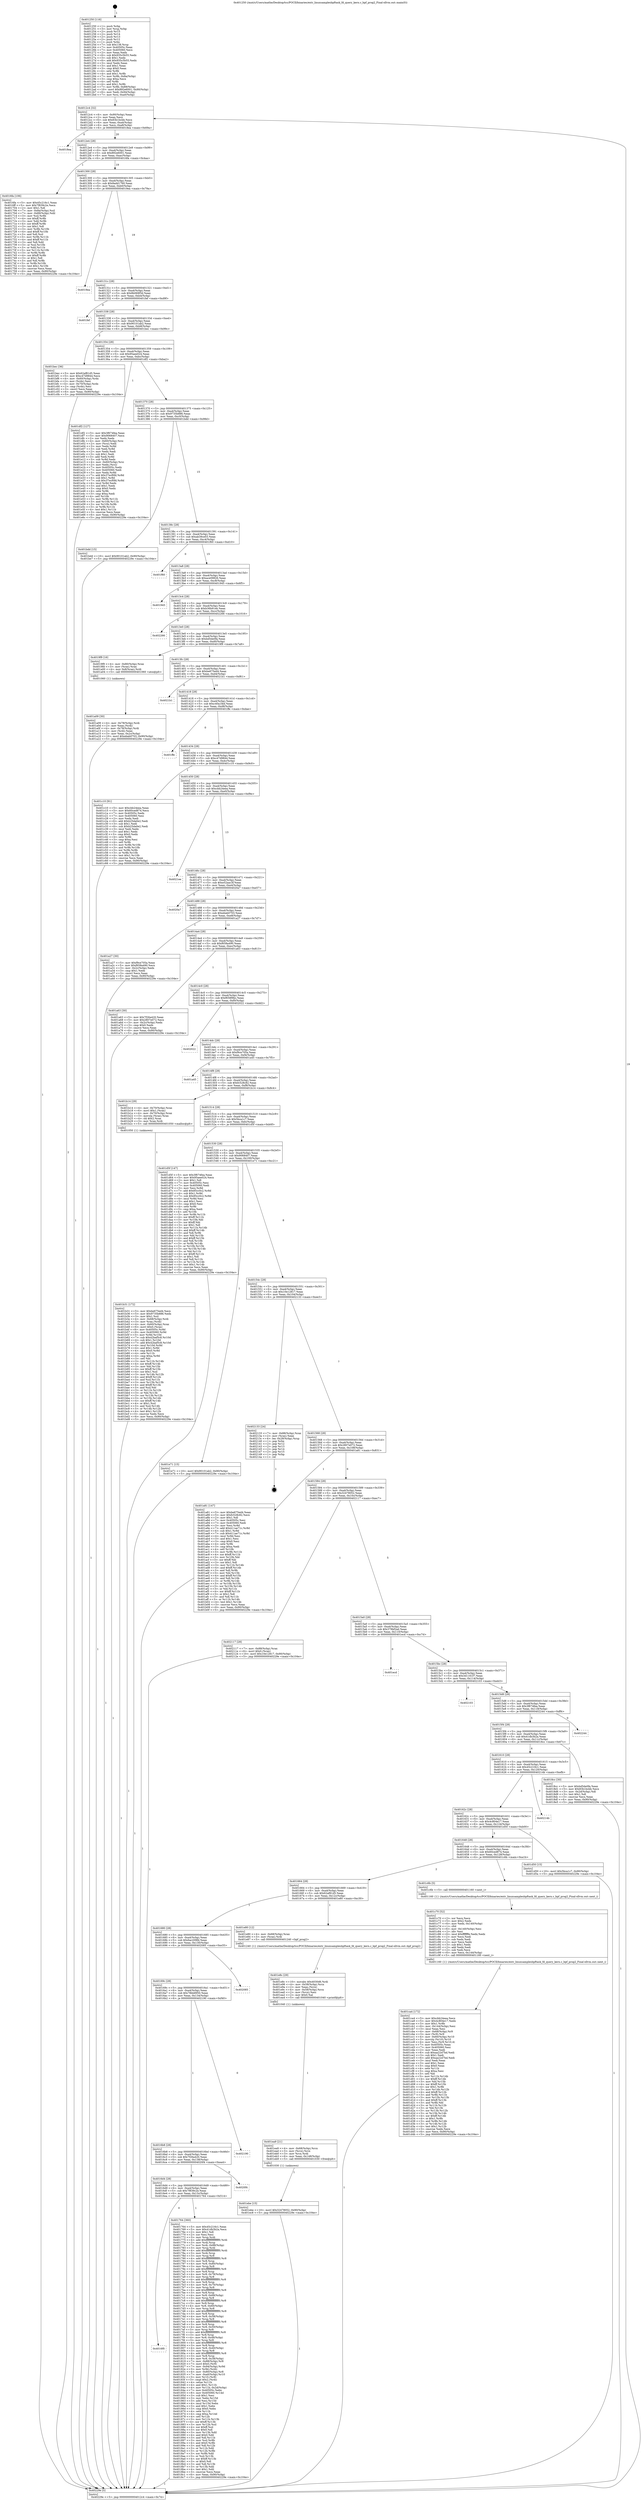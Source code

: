 digraph "0x401250" {
  label = "0x401250 (/mnt/c/Users/mathe/Desktop/tcc/POCII/binaries/extr_linuxsamplesbpftask_fd_query_kern.c_bpf_prog2_Final-ollvm.out::main(0))"
  labelloc = "t"
  node[shape=record]

  Entry [label="",width=0.3,height=0.3,shape=circle,fillcolor=black,style=filled]
  "0x4012c4" [label="{
     0x4012c4 [32]\l
     | [instrs]\l
     &nbsp;&nbsp;0x4012c4 \<+6\>: mov -0x90(%rbp),%eax\l
     &nbsp;&nbsp;0x4012ca \<+2\>: mov %eax,%ecx\l
     &nbsp;&nbsp;0x4012cc \<+6\>: sub $0x83b1bcbb,%ecx\l
     &nbsp;&nbsp;0x4012d2 \<+6\>: mov %eax,-0xa4(%rbp)\l
     &nbsp;&nbsp;0x4012d8 \<+6\>: mov %ecx,-0xa8(%rbp)\l
     &nbsp;&nbsp;0x4012de \<+6\>: je 00000000004018ea \<main+0x69a\>\l
  }"]
  "0x4018ea" [label="{
     0x4018ea\l
  }", style=dashed]
  "0x4012e4" [label="{
     0x4012e4 [28]\l
     | [instrs]\l
     &nbsp;&nbsp;0x4012e4 \<+5\>: jmp 00000000004012e9 \<main+0x99\>\l
     &nbsp;&nbsp;0x4012e9 \<+6\>: mov -0xa4(%rbp),%eax\l
     &nbsp;&nbsp;0x4012ef \<+5\>: sub $0x892e6001,%eax\l
     &nbsp;&nbsp;0x4012f4 \<+6\>: mov %eax,-0xac(%rbp)\l
     &nbsp;&nbsp;0x4012fa \<+6\>: je 00000000004016fa \<main+0x4aa\>\l
  }"]
  Exit [label="",width=0.3,height=0.3,shape=circle,fillcolor=black,style=filled,peripheries=2]
  "0x4016fa" [label="{
     0x4016fa [106]\l
     | [instrs]\l
     &nbsp;&nbsp;0x4016fa \<+5\>: mov $0x45c216c1,%eax\l
     &nbsp;&nbsp;0x4016ff \<+5\>: mov $0x7f839c2e,%ecx\l
     &nbsp;&nbsp;0x401704 \<+2\>: mov $0x1,%dl\l
     &nbsp;&nbsp;0x401706 \<+7\>: mov -0x8a(%rbp),%sil\l
     &nbsp;&nbsp;0x40170d \<+7\>: mov -0x89(%rbp),%dil\l
     &nbsp;&nbsp;0x401714 \<+3\>: mov %sil,%r8b\l
     &nbsp;&nbsp;0x401717 \<+4\>: xor $0xff,%r8b\l
     &nbsp;&nbsp;0x40171b \<+3\>: mov %dil,%r9b\l
     &nbsp;&nbsp;0x40171e \<+4\>: xor $0xff,%r9b\l
     &nbsp;&nbsp;0x401722 \<+3\>: xor $0x1,%dl\l
     &nbsp;&nbsp;0x401725 \<+3\>: mov %r8b,%r10b\l
     &nbsp;&nbsp;0x401728 \<+4\>: and $0xff,%r10b\l
     &nbsp;&nbsp;0x40172c \<+3\>: and %dl,%sil\l
     &nbsp;&nbsp;0x40172f \<+3\>: mov %r9b,%r11b\l
     &nbsp;&nbsp;0x401732 \<+4\>: and $0xff,%r11b\l
     &nbsp;&nbsp;0x401736 \<+3\>: and %dl,%dil\l
     &nbsp;&nbsp;0x401739 \<+3\>: or %sil,%r10b\l
     &nbsp;&nbsp;0x40173c \<+3\>: or %dil,%r11b\l
     &nbsp;&nbsp;0x40173f \<+3\>: xor %r11b,%r10b\l
     &nbsp;&nbsp;0x401742 \<+3\>: or %r9b,%r8b\l
     &nbsp;&nbsp;0x401745 \<+4\>: xor $0xff,%r8b\l
     &nbsp;&nbsp;0x401749 \<+3\>: or $0x1,%dl\l
     &nbsp;&nbsp;0x40174c \<+3\>: and %dl,%r8b\l
     &nbsp;&nbsp;0x40174f \<+3\>: or %r8b,%r10b\l
     &nbsp;&nbsp;0x401752 \<+4\>: test $0x1,%r10b\l
     &nbsp;&nbsp;0x401756 \<+3\>: cmovne %ecx,%eax\l
     &nbsp;&nbsp;0x401759 \<+6\>: mov %eax,-0x90(%rbp)\l
     &nbsp;&nbsp;0x40175f \<+5\>: jmp 000000000040229e \<main+0x104e\>\l
  }"]
  "0x401300" [label="{
     0x401300 [28]\l
     | [instrs]\l
     &nbsp;&nbsp;0x401300 \<+5\>: jmp 0000000000401305 \<main+0xb5\>\l
     &nbsp;&nbsp;0x401305 \<+6\>: mov -0xa4(%rbp),%eax\l
     &nbsp;&nbsp;0x40130b \<+5\>: sub $0x8add1760,%eax\l
     &nbsp;&nbsp;0x401310 \<+6\>: mov %eax,-0xb0(%rbp)\l
     &nbsp;&nbsp;0x401316 \<+6\>: je 00000000004019ea \<main+0x79a\>\l
  }"]
  "0x40229e" [label="{
     0x40229e [5]\l
     | [instrs]\l
     &nbsp;&nbsp;0x40229e \<+5\>: jmp 00000000004012c4 \<main+0x74\>\l
  }"]
  "0x401250" [label="{
     0x401250 [116]\l
     | [instrs]\l
     &nbsp;&nbsp;0x401250 \<+1\>: push %rbp\l
     &nbsp;&nbsp;0x401251 \<+3\>: mov %rsp,%rbp\l
     &nbsp;&nbsp;0x401254 \<+2\>: push %r15\l
     &nbsp;&nbsp;0x401256 \<+2\>: push %r14\l
     &nbsp;&nbsp;0x401258 \<+2\>: push %r13\l
     &nbsp;&nbsp;0x40125a \<+2\>: push %r12\l
     &nbsp;&nbsp;0x40125c \<+1\>: push %rbx\l
     &nbsp;&nbsp;0x40125d \<+7\>: sub $0x138,%rsp\l
     &nbsp;&nbsp;0x401264 \<+7\>: mov 0x40505c,%eax\l
     &nbsp;&nbsp;0x40126b \<+7\>: mov 0x405060,%ecx\l
     &nbsp;&nbsp;0x401272 \<+2\>: mov %eax,%edx\l
     &nbsp;&nbsp;0x401274 \<+6\>: sub $0x935c5b55,%edx\l
     &nbsp;&nbsp;0x40127a \<+3\>: sub $0x1,%edx\l
     &nbsp;&nbsp;0x40127d \<+6\>: add $0x935c5b55,%edx\l
     &nbsp;&nbsp;0x401283 \<+3\>: imul %edx,%eax\l
     &nbsp;&nbsp;0x401286 \<+3\>: and $0x1,%eax\l
     &nbsp;&nbsp;0x401289 \<+3\>: cmp $0x0,%eax\l
     &nbsp;&nbsp;0x40128c \<+4\>: sete %r8b\l
     &nbsp;&nbsp;0x401290 \<+4\>: and $0x1,%r8b\l
     &nbsp;&nbsp;0x401294 \<+7\>: mov %r8b,-0x8a(%rbp)\l
     &nbsp;&nbsp;0x40129b \<+3\>: cmp $0xa,%ecx\l
     &nbsp;&nbsp;0x40129e \<+4\>: setl %r8b\l
     &nbsp;&nbsp;0x4012a2 \<+4\>: and $0x1,%r8b\l
     &nbsp;&nbsp;0x4012a6 \<+7\>: mov %r8b,-0x89(%rbp)\l
     &nbsp;&nbsp;0x4012ad \<+10\>: movl $0x892e6001,-0x90(%rbp)\l
     &nbsp;&nbsp;0x4012b7 \<+6\>: mov %edi,-0x94(%rbp)\l
     &nbsp;&nbsp;0x4012bd \<+7\>: mov %rsi,-0xa0(%rbp)\l
  }"]
  "0x401ebe" [label="{
     0x401ebe [15]\l
     | [instrs]\l
     &nbsp;&nbsp;0x401ebe \<+10\>: movl $0x32478052,-0x90(%rbp)\l
     &nbsp;&nbsp;0x401ec8 \<+5\>: jmp 000000000040229e \<main+0x104e\>\l
  }"]
  "0x4019ea" [label="{
     0x4019ea\l
  }", style=dashed]
  "0x40131c" [label="{
     0x40131c [28]\l
     | [instrs]\l
     &nbsp;&nbsp;0x40131c \<+5\>: jmp 0000000000401321 \<main+0xd1\>\l
     &nbsp;&nbsp;0x401321 \<+6\>: mov -0xa4(%rbp),%eax\l
     &nbsp;&nbsp;0x401327 \<+5\>: sub $0x8b069f3d,%eax\l
     &nbsp;&nbsp;0x40132c \<+6\>: mov %eax,-0xb4(%rbp)\l
     &nbsp;&nbsp;0x401332 \<+6\>: je 0000000000401fef \<main+0xd9f\>\l
  }"]
  "0x401ea9" [label="{
     0x401ea9 [21]\l
     | [instrs]\l
     &nbsp;&nbsp;0x401ea9 \<+4\>: mov -0x68(%rbp),%rcx\l
     &nbsp;&nbsp;0x401ead \<+3\>: mov (%rcx),%rcx\l
     &nbsp;&nbsp;0x401eb0 \<+3\>: mov %rcx,%rdi\l
     &nbsp;&nbsp;0x401eb3 \<+6\>: mov %eax,-0x148(%rbp)\l
     &nbsp;&nbsp;0x401eb9 \<+5\>: call 0000000000401030 \<free@plt\>\l
     | [calls]\l
     &nbsp;&nbsp;0x401030 \{1\} (unknown)\l
  }"]
  "0x401fef" [label="{
     0x401fef\l
  }", style=dashed]
  "0x401338" [label="{
     0x401338 [28]\l
     | [instrs]\l
     &nbsp;&nbsp;0x401338 \<+5\>: jmp 000000000040133d \<main+0xed\>\l
     &nbsp;&nbsp;0x40133d \<+6\>: mov -0xa4(%rbp),%eax\l
     &nbsp;&nbsp;0x401343 \<+5\>: sub $0x90101ab2,%eax\l
     &nbsp;&nbsp;0x401348 \<+6\>: mov %eax,-0xb8(%rbp)\l
     &nbsp;&nbsp;0x40134e \<+6\>: je 0000000000401bec \<main+0x99c\>\l
  }"]
  "0x401e8c" [label="{
     0x401e8c [29]\l
     | [instrs]\l
     &nbsp;&nbsp;0x401e8c \<+10\>: movabs $0x4030d6,%rdi\l
     &nbsp;&nbsp;0x401e96 \<+4\>: mov -0x58(%rbp),%rcx\l
     &nbsp;&nbsp;0x401e9a \<+2\>: mov %eax,(%rcx)\l
     &nbsp;&nbsp;0x401e9c \<+4\>: mov -0x58(%rbp),%rcx\l
     &nbsp;&nbsp;0x401ea0 \<+2\>: mov (%rcx),%esi\l
     &nbsp;&nbsp;0x401ea2 \<+2\>: mov $0x0,%al\l
     &nbsp;&nbsp;0x401ea4 \<+5\>: call 0000000000401040 \<printf@plt\>\l
     | [calls]\l
     &nbsp;&nbsp;0x401040 \{1\} (unknown)\l
  }"]
  "0x401bec" [label="{
     0x401bec [36]\l
     | [instrs]\l
     &nbsp;&nbsp;0x401bec \<+5\>: mov $0x62af81d5,%eax\l
     &nbsp;&nbsp;0x401bf1 \<+5\>: mov $0xc47d9844,%ecx\l
     &nbsp;&nbsp;0x401bf6 \<+4\>: mov -0x60(%rbp),%rdx\l
     &nbsp;&nbsp;0x401bfa \<+2\>: mov (%rdx),%esi\l
     &nbsp;&nbsp;0x401bfc \<+4\>: mov -0x70(%rbp),%rdx\l
     &nbsp;&nbsp;0x401c00 \<+2\>: cmp (%rdx),%esi\l
     &nbsp;&nbsp;0x401c02 \<+3\>: cmovl %ecx,%eax\l
     &nbsp;&nbsp;0x401c05 \<+6\>: mov %eax,-0x90(%rbp)\l
     &nbsp;&nbsp;0x401c0b \<+5\>: jmp 000000000040229e \<main+0x104e\>\l
  }"]
  "0x401354" [label="{
     0x401354 [28]\l
     | [instrs]\l
     &nbsp;&nbsp;0x401354 \<+5\>: jmp 0000000000401359 \<main+0x109\>\l
     &nbsp;&nbsp;0x401359 \<+6\>: mov -0xa4(%rbp),%eax\l
     &nbsp;&nbsp;0x40135f \<+5\>: sub $0x95aee024,%eax\l
     &nbsp;&nbsp;0x401364 \<+6\>: mov %eax,-0xbc(%rbp)\l
     &nbsp;&nbsp;0x40136a \<+6\>: je 0000000000401df2 \<main+0xba2\>\l
  }"]
  "0x401ca4" [label="{
     0x401ca4 [172]\l
     | [instrs]\l
     &nbsp;&nbsp;0x401ca4 \<+5\>: mov $0xcbb24eea,%ecx\l
     &nbsp;&nbsp;0x401ca9 \<+5\>: mov $0x4c804e17,%edx\l
     &nbsp;&nbsp;0x401cae \<+3\>: mov $0x1,%r8b\l
     &nbsp;&nbsp;0x401cb1 \<+6\>: mov -0x144(%rbp),%esi\l
     &nbsp;&nbsp;0x401cb7 \<+3\>: imul %eax,%esi\l
     &nbsp;&nbsp;0x401cba \<+4\>: mov -0x68(%rbp),%r9\l
     &nbsp;&nbsp;0x401cbe \<+3\>: mov (%r9),%r9\l
     &nbsp;&nbsp;0x401cc1 \<+4\>: mov -0x60(%rbp),%r10\l
     &nbsp;&nbsp;0x401cc5 \<+3\>: movslq (%r10),%r10\l
     &nbsp;&nbsp;0x401cc8 \<+4\>: mov %esi,(%r9,%r10,4)\l
     &nbsp;&nbsp;0x401ccc \<+7\>: mov 0x40505c,%eax\l
     &nbsp;&nbsp;0x401cd3 \<+7\>: mov 0x405060,%esi\l
     &nbsp;&nbsp;0x401cda \<+2\>: mov %eax,%edi\l
     &nbsp;&nbsp;0x401cdc \<+6\>: sub $0xaa22d7bd,%edi\l
     &nbsp;&nbsp;0x401ce2 \<+3\>: sub $0x1,%edi\l
     &nbsp;&nbsp;0x401ce5 \<+6\>: add $0xaa22d7bd,%edi\l
     &nbsp;&nbsp;0x401ceb \<+3\>: imul %edi,%eax\l
     &nbsp;&nbsp;0x401cee \<+3\>: and $0x1,%eax\l
     &nbsp;&nbsp;0x401cf1 \<+3\>: cmp $0x0,%eax\l
     &nbsp;&nbsp;0x401cf4 \<+4\>: sete %r11b\l
     &nbsp;&nbsp;0x401cf8 \<+3\>: cmp $0xa,%esi\l
     &nbsp;&nbsp;0x401cfb \<+3\>: setl %bl\l
     &nbsp;&nbsp;0x401cfe \<+3\>: mov %r11b,%r14b\l
     &nbsp;&nbsp;0x401d01 \<+4\>: xor $0xff,%r14b\l
     &nbsp;&nbsp;0x401d05 \<+3\>: mov %bl,%r15b\l
     &nbsp;&nbsp;0x401d08 \<+4\>: xor $0xff,%r15b\l
     &nbsp;&nbsp;0x401d0c \<+4\>: xor $0x1,%r8b\l
     &nbsp;&nbsp;0x401d10 \<+3\>: mov %r14b,%r12b\l
     &nbsp;&nbsp;0x401d13 \<+4\>: and $0xff,%r12b\l
     &nbsp;&nbsp;0x401d17 \<+3\>: and %r8b,%r11b\l
     &nbsp;&nbsp;0x401d1a \<+3\>: mov %r15b,%r13b\l
     &nbsp;&nbsp;0x401d1d \<+4\>: and $0xff,%r13b\l
     &nbsp;&nbsp;0x401d21 \<+3\>: and %r8b,%bl\l
     &nbsp;&nbsp;0x401d24 \<+3\>: or %r11b,%r12b\l
     &nbsp;&nbsp;0x401d27 \<+3\>: or %bl,%r13b\l
     &nbsp;&nbsp;0x401d2a \<+3\>: xor %r13b,%r12b\l
     &nbsp;&nbsp;0x401d2d \<+3\>: or %r15b,%r14b\l
     &nbsp;&nbsp;0x401d30 \<+4\>: xor $0xff,%r14b\l
     &nbsp;&nbsp;0x401d34 \<+4\>: or $0x1,%r8b\l
     &nbsp;&nbsp;0x401d38 \<+3\>: and %r8b,%r14b\l
     &nbsp;&nbsp;0x401d3b \<+3\>: or %r14b,%r12b\l
     &nbsp;&nbsp;0x401d3e \<+4\>: test $0x1,%r12b\l
     &nbsp;&nbsp;0x401d42 \<+3\>: cmovne %edx,%ecx\l
     &nbsp;&nbsp;0x401d45 \<+6\>: mov %ecx,-0x90(%rbp)\l
     &nbsp;&nbsp;0x401d4b \<+5\>: jmp 000000000040229e \<main+0x104e\>\l
  }"]
  "0x401df2" [label="{
     0x401df2 [127]\l
     | [instrs]\l
     &nbsp;&nbsp;0x401df2 \<+5\>: mov $0x3f674fea,%eax\l
     &nbsp;&nbsp;0x401df7 \<+5\>: mov $0x9068407,%ecx\l
     &nbsp;&nbsp;0x401dfc \<+2\>: xor %edx,%edx\l
     &nbsp;&nbsp;0x401dfe \<+4\>: mov -0x60(%rbp),%rsi\l
     &nbsp;&nbsp;0x401e02 \<+2\>: mov (%rsi),%edi\l
     &nbsp;&nbsp;0x401e04 \<+3\>: mov %edx,%r8d\l
     &nbsp;&nbsp;0x401e07 \<+3\>: sub %edi,%r8d\l
     &nbsp;&nbsp;0x401e0a \<+2\>: mov %edx,%edi\l
     &nbsp;&nbsp;0x401e0c \<+3\>: sub $0x1,%edi\l
     &nbsp;&nbsp;0x401e0f \<+3\>: add %edi,%r8d\l
     &nbsp;&nbsp;0x401e12 \<+3\>: sub %r8d,%edx\l
     &nbsp;&nbsp;0x401e15 \<+4\>: mov -0x60(%rbp),%rsi\l
     &nbsp;&nbsp;0x401e19 \<+2\>: mov %edx,(%rsi)\l
     &nbsp;&nbsp;0x401e1b \<+7\>: mov 0x40505c,%edx\l
     &nbsp;&nbsp;0x401e22 \<+7\>: mov 0x405060,%edi\l
     &nbsp;&nbsp;0x401e29 \<+3\>: mov %edx,%r8d\l
     &nbsp;&nbsp;0x401e2c \<+7\>: add $0x37ecf0fd,%r8d\l
     &nbsp;&nbsp;0x401e33 \<+4\>: sub $0x1,%r8d\l
     &nbsp;&nbsp;0x401e37 \<+7\>: sub $0x37ecf0fd,%r8d\l
     &nbsp;&nbsp;0x401e3e \<+4\>: imul %r8d,%edx\l
     &nbsp;&nbsp;0x401e42 \<+3\>: and $0x1,%edx\l
     &nbsp;&nbsp;0x401e45 \<+3\>: cmp $0x0,%edx\l
     &nbsp;&nbsp;0x401e48 \<+4\>: sete %r9b\l
     &nbsp;&nbsp;0x401e4c \<+3\>: cmp $0xa,%edi\l
     &nbsp;&nbsp;0x401e4f \<+4\>: setl %r10b\l
     &nbsp;&nbsp;0x401e53 \<+3\>: mov %r9b,%r11b\l
     &nbsp;&nbsp;0x401e56 \<+3\>: and %r10b,%r11b\l
     &nbsp;&nbsp;0x401e59 \<+3\>: xor %r10b,%r9b\l
     &nbsp;&nbsp;0x401e5c \<+3\>: or %r9b,%r11b\l
     &nbsp;&nbsp;0x401e5f \<+4\>: test $0x1,%r11b\l
     &nbsp;&nbsp;0x401e63 \<+3\>: cmovne %ecx,%eax\l
     &nbsp;&nbsp;0x401e66 \<+6\>: mov %eax,-0x90(%rbp)\l
     &nbsp;&nbsp;0x401e6c \<+5\>: jmp 000000000040229e \<main+0x104e\>\l
  }"]
  "0x401370" [label="{
     0x401370 [28]\l
     | [instrs]\l
     &nbsp;&nbsp;0x401370 \<+5\>: jmp 0000000000401375 \<main+0x125\>\l
     &nbsp;&nbsp;0x401375 \<+6\>: mov -0xa4(%rbp),%eax\l
     &nbsp;&nbsp;0x40137b \<+5\>: sub $0x9735b886,%eax\l
     &nbsp;&nbsp;0x401380 \<+6\>: mov %eax,-0xc0(%rbp)\l
     &nbsp;&nbsp;0x401386 \<+6\>: je 0000000000401bdd \<main+0x98d\>\l
  }"]
  "0x401c70" [label="{
     0x401c70 [52]\l
     | [instrs]\l
     &nbsp;&nbsp;0x401c70 \<+2\>: xor %ecx,%ecx\l
     &nbsp;&nbsp;0x401c72 \<+5\>: mov $0x2,%edx\l
     &nbsp;&nbsp;0x401c77 \<+6\>: mov %edx,-0x140(%rbp)\l
     &nbsp;&nbsp;0x401c7d \<+1\>: cltd\l
     &nbsp;&nbsp;0x401c7e \<+6\>: mov -0x140(%rbp),%esi\l
     &nbsp;&nbsp;0x401c84 \<+2\>: idiv %esi\l
     &nbsp;&nbsp;0x401c86 \<+6\>: imul $0xfffffffe,%edx,%edx\l
     &nbsp;&nbsp;0x401c8c \<+2\>: mov %ecx,%edi\l
     &nbsp;&nbsp;0x401c8e \<+2\>: sub %edx,%edi\l
     &nbsp;&nbsp;0x401c90 \<+2\>: mov %ecx,%edx\l
     &nbsp;&nbsp;0x401c92 \<+3\>: sub $0x1,%edx\l
     &nbsp;&nbsp;0x401c95 \<+2\>: add %edx,%edi\l
     &nbsp;&nbsp;0x401c97 \<+2\>: sub %edi,%ecx\l
     &nbsp;&nbsp;0x401c99 \<+6\>: mov %ecx,-0x144(%rbp)\l
     &nbsp;&nbsp;0x401c9f \<+5\>: call 0000000000401160 \<next_i\>\l
     | [calls]\l
     &nbsp;&nbsp;0x401160 \{1\} (/mnt/c/Users/mathe/Desktop/tcc/POCII/binaries/extr_linuxsamplesbpftask_fd_query_kern.c_bpf_prog2_Final-ollvm.out::next_i)\l
  }"]
  "0x401bdd" [label="{
     0x401bdd [15]\l
     | [instrs]\l
     &nbsp;&nbsp;0x401bdd \<+10\>: movl $0x90101ab2,-0x90(%rbp)\l
     &nbsp;&nbsp;0x401be7 \<+5\>: jmp 000000000040229e \<main+0x104e\>\l
  }"]
  "0x40138c" [label="{
     0x40138c [28]\l
     | [instrs]\l
     &nbsp;&nbsp;0x40138c \<+5\>: jmp 0000000000401391 \<main+0x141\>\l
     &nbsp;&nbsp;0x401391 \<+6\>: mov -0xa4(%rbp),%eax\l
     &nbsp;&nbsp;0x401397 \<+5\>: sub $0xab39ce03,%eax\l
     &nbsp;&nbsp;0x40139c \<+6\>: mov %eax,-0xc4(%rbp)\l
     &nbsp;&nbsp;0x4013a2 \<+6\>: je 0000000000401f60 \<main+0xd10\>\l
  }"]
  "0x401b31" [label="{
     0x401b31 [172]\l
     | [instrs]\l
     &nbsp;&nbsp;0x401b31 \<+5\>: mov $0xbe675ed4,%ecx\l
     &nbsp;&nbsp;0x401b36 \<+5\>: mov $0x9735b886,%edx\l
     &nbsp;&nbsp;0x401b3b \<+3\>: mov $0x1,%sil\l
     &nbsp;&nbsp;0x401b3e \<+4\>: mov -0x68(%rbp),%rdi\l
     &nbsp;&nbsp;0x401b42 \<+3\>: mov %rax,(%rdi)\l
     &nbsp;&nbsp;0x401b45 \<+4\>: mov -0x60(%rbp),%rax\l
     &nbsp;&nbsp;0x401b49 \<+6\>: movl $0x0,(%rax)\l
     &nbsp;&nbsp;0x401b4f \<+8\>: mov 0x40505c,%r8d\l
     &nbsp;&nbsp;0x401b57 \<+8\>: mov 0x405060,%r9d\l
     &nbsp;&nbsp;0x401b5f \<+3\>: mov %r8d,%r10d\l
     &nbsp;&nbsp;0x401b62 \<+7\>: sub $0x42baf5c8,%r10d\l
     &nbsp;&nbsp;0x401b69 \<+4\>: sub $0x1,%r10d\l
     &nbsp;&nbsp;0x401b6d \<+7\>: add $0x42baf5c8,%r10d\l
     &nbsp;&nbsp;0x401b74 \<+4\>: imul %r10d,%r8d\l
     &nbsp;&nbsp;0x401b78 \<+4\>: and $0x1,%r8d\l
     &nbsp;&nbsp;0x401b7c \<+4\>: cmp $0x0,%r8d\l
     &nbsp;&nbsp;0x401b80 \<+4\>: sete %r11b\l
     &nbsp;&nbsp;0x401b84 \<+4\>: cmp $0xa,%r9d\l
     &nbsp;&nbsp;0x401b88 \<+3\>: setl %bl\l
     &nbsp;&nbsp;0x401b8b \<+3\>: mov %r11b,%r14b\l
     &nbsp;&nbsp;0x401b8e \<+4\>: xor $0xff,%r14b\l
     &nbsp;&nbsp;0x401b92 \<+3\>: mov %bl,%r15b\l
     &nbsp;&nbsp;0x401b95 \<+4\>: xor $0xff,%r15b\l
     &nbsp;&nbsp;0x401b99 \<+4\>: xor $0x1,%sil\l
     &nbsp;&nbsp;0x401b9d \<+3\>: mov %r14b,%r12b\l
     &nbsp;&nbsp;0x401ba0 \<+4\>: and $0xff,%r12b\l
     &nbsp;&nbsp;0x401ba4 \<+3\>: and %sil,%r11b\l
     &nbsp;&nbsp;0x401ba7 \<+3\>: mov %r15b,%r13b\l
     &nbsp;&nbsp;0x401baa \<+4\>: and $0xff,%r13b\l
     &nbsp;&nbsp;0x401bae \<+3\>: and %sil,%bl\l
     &nbsp;&nbsp;0x401bb1 \<+3\>: or %r11b,%r12b\l
     &nbsp;&nbsp;0x401bb4 \<+3\>: or %bl,%r13b\l
     &nbsp;&nbsp;0x401bb7 \<+3\>: xor %r13b,%r12b\l
     &nbsp;&nbsp;0x401bba \<+3\>: or %r15b,%r14b\l
     &nbsp;&nbsp;0x401bbd \<+4\>: xor $0xff,%r14b\l
     &nbsp;&nbsp;0x401bc1 \<+4\>: or $0x1,%sil\l
     &nbsp;&nbsp;0x401bc5 \<+3\>: and %sil,%r14b\l
     &nbsp;&nbsp;0x401bc8 \<+3\>: or %r14b,%r12b\l
     &nbsp;&nbsp;0x401bcb \<+4\>: test $0x1,%r12b\l
     &nbsp;&nbsp;0x401bcf \<+3\>: cmovne %edx,%ecx\l
     &nbsp;&nbsp;0x401bd2 \<+6\>: mov %ecx,-0x90(%rbp)\l
     &nbsp;&nbsp;0x401bd8 \<+5\>: jmp 000000000040229e \<main+0x104e\>\l
  }"]
  "0x401f60" [label="{
     0x401f60\l
  }", style=dashed]
  "0x4013a8" [label="{
     0x4013a8 [28]\l
     | [instrs]\l
     &nbsp;&nbsp;0x4013a8 \<+5\>: jmp 00000000004013ad \<main+0x15d\>\l
     &nbsp;&nbsp;0x4013ad \<+6\>: mov -0xa4(%rbp),%eax\l
     &nbsp;&nbsp;0x4013b3 \<+5\>: sub $0xace09826,%eax\l
     &nbsp;&nbsp;0x4013b8 \<+6\>: mov %eax,-0xc8(%rbp)\l
     &nbsp;&nbsp;0x4013be \<+6\>: je 0000000000401945 \<main+0x6f5\>\l
  }"]
  "0x401a09" [label="{
     0x401a09 [30]\l
     | [instrs]\l
     &nbsp;&nbsp;0x401a09 \<+4\>: mov -0x78(%rbp),%rdi\l
     &nbsp;&nbsp;0x401a0d \<+2\>: mov %eax,(%rdi)\l
     &nbsp;&nbsp;0x401a0f \<+4\>: mov -0x78(%rbp),%rdi\l
     &nbsp;&nbsp;0x401a13 \<+2\>: mov (%rdi),%eax\l
     &nbsp;&nbsp;0x401a15 \<+3\>: mov %eax,-0x2c(%rbp)\l
     &nbsp;&nbsp;0x401a18 \<+10\>: movl $0xebab0703,-0x90(%rbp)\l
     &nbsp;&nbsp;0x401a22 \<+5\>: jmp 000000000040229e \<main+0x104e\>\l
  }"]
  "0x401945" [label="{
     0x401945\l
  }", style=dashed]
  "0x4013c4" [label="{
     0x4013c4 [28]\l
     | [instrs]\l
     &nbsp;&nbsp;0x4013c4 \<+5\>: jmp 00000000004013c9 \<main+0x179\>\l
     &nbsp;&nbsp;0x4013c9 \<+6\>: mov -0xa4(%rbp),%eax\l
     &nbsp;&nbsp;0x4013cf \<+5\>: sub $0xb36b91eb,%eax\l
     &nbsp;&nbsp;0x4013d4 \<+6\>: mov %eax,-0xcc(%rbp)\l
     &nbsp;&nbsp;0x4013da \<+6\>: je 0000000000402266 \<main+0x1016\>\l
  }"]
  "0x4016f0" [label="{
     0x4016f0\l
  }", style=dashed]
  "0x402266" [label="{
     0x402266\l
  }", style=dashed]
  "0x4013e0" [label="{
     0x4013e0 [28]\l
     | [instrs]\l
     &nbsp;&nbsp;0x4013e0 \<+5\>: jmp 00000000004013e5 \<main+0x195\>\l
     &nbsp;&nbsp;0x4013e5 \<+6\>: mov -0xa4(%rbp),%eax\l
     &nbsp;&nbsp;0x4013eb \<+5\>: sub $0xbd5de0fa,%eax\l
     &nbsp;&nbsp;0x4013f0 \<+6\>: mov %eax,-0xd0(%rbp)\l
     &nbsp;&nbsp;0x4013f6 \<+6\>: je 00000000004019f9 \<main+0x7a9\>\l
  }"]
  "0x401764" [label="{
     0x401764 [360]\l
     | [instrs]\l
     &nbsp;&nbsp;0x401764 \<+5\>: mov $0x45c216c1,%eax\l
     &nbsp;&nbsp;0x401769 \<+5\>: mov $0x41db3b2a,%ecx\l
     &nbsp;&nbsp;0x40176e \<+2\>: mov $0x1,%dl\l
     &nbsp;&nbsp;0x401770 \<+2\>: xor %esi,%esi\l
     &nbsp;&nbsp;0x401772 \<+3\>: mov %rsp,%rdi\l
     &nbsp;&nbsp;0x401775 \<+4\>: add $0xfffffffffffffff0,%rdi\l
     &nbsp;&nbsp;0x401779 \<+3\>: mov %rdi,%rsp\l
     &nbsp;&nbsp;0x40177c \<+7\>: mov %rdi,-0x88(%rbp)\l
     &nbsp;&nbsp;0x401783 \<+3\>: mov %rsp,%rdi\l
     &nbsp;&nbsp;0x401786 \<+4\>: add $0xfffffffffffffff0,%rdi\l
     &nbsp;&nbsp;0x40178a \<+3\>: mov %rdi,%rsp\l
     &nbsp;&nbsp;0x40178d \<+3\>: mov %rsp,%r8\l
     &nbsp;&nbsp;0x401790 \<+4\>: add $0xfffffffffffffff0,%r8\l
     &nbsp;&nbsp;0x401794 \<+3\>: mov %r8,%rsp\l
     &nbsp;&nbsp;0x401797 \<+4\>: mov %r8,-0x80(%rbp)\l
     &nbsp;&nbsp;0x40179b \<+3\>: mov %rsp,%r8\l
     &nbsp;&nbsp;0x40179e \<+4\>: add $0xfffffffffffffff0,%r8\l
     &nbsp;&nbsp;0x4017a2 \<+3\>: mov %r8,%rsp\l
     &nbsp;&nbsp;0x4017a5 \<+4\>: mov %r8,-0x78(%rbp)\l
     &nbsp;&nbsp;0x4017a9 \<+3\>: mov %rsp,%r8\l
     &nbsp;&nbsp;0x4017ac \<+4\>: add $0xfffffffffffffff0,%r8\l
     &nbsp;&nbsp;0x4017b0 \<+3\>: mov %r8,%rsp\l
     &nbsp;&nbsp;0x4017b3 \<+4\>: mov %r8,-0x70(%rbp)\l
     &nbsp;&nbsp;0x4017b7 \<+3\>: mov %rsp,%r8\l
     &nbsp;&nbsp;0x4017ba \<+4\>: add $0xfffffffffffffff0,%r8\l
     &nbsp;&nbsp;0x4017be \<+3\>: mov %r8,%rsp\l
     &nbsp;&nbsp;0x4017c1 \<+4\>: mov %r8,-0x68(%rbp)\l
     &nbsp;&nbsp;0x4017c5 \<+3\>: mov %rsp,%r8\l
     &nbsp;&nbsp;0x4017c8 \<+4\>: add $0xfffffffffffffff0,%r8\l
     &nbsp;&nbsp;0x4017cc \<+3\>: mov %r8,%rsp\l
     &nbsp;&nbsp;0x4017cf \<+4\>: mov %r8,-0x60(%rbp)\l
     &nbsp;&nbsp;0x4017d3 \<+3\>: mov %rsp,%r8\l
     &nbsp;&nbsp;0x4017d6 \<+4\>: add $0xfffffffffffffff0,%r8\l
     &nbsp;&nbsp;0x4017da \<+3\>: mov %r8,%rsp\l
     &nbsp;&nbsp;0x4017dd \<+4\>: mov %r8,-0x58(%rbp)\l
     &nbsp;&nbsp;0x4017e1 \<+3\>: mov %rsp,%r8\l
     &nbsp;&nbsp;0x4017e4 \<+4\>: add $0xfffffffffffffff0,%r8\l
     &nbsp;&nbsp;0x4017e8 \<+3\>: mov %r8,%rsp\l
     &nbsp;&nbsp;0x4017eb \<+4\>: mov %r8,-0x50(%rbp)\l
     &nbsp;&nbsp;0x4017ef \<+3\>: mov %rsp,%r8\l
     &nbsp;&nbsp;0x4017f2 \<+4\>: add $0xfffffffffffffff0,%r8\l
     &nbsp;&nbsp;0x4017f6 \<+3\>: mov %r8,%rsp\l
     &nbsp;&nbsp;0x4017f9 \<+4\>: mov %r8,-0x48(%rbp)\l
     &nbsp;&nbsp;0x4017fd \<+3\>: mov %rsp,%r8\l
     &nbsp;&nbsp;0x401800 \<+4\>: add $0xfffffffffffffff0,%r8\l
     &nbsp;&nbsp;0x401804 \<+3\>: mov %r8,%rsp\l
     &nbsp;&nbsp;0x401807 \<+4\>: mov %r8,-0x40(%rbp)\l
     &nbsp;&nbsp;0x40180b \<+3\>: mov %rsp,%r8\l
     &nbsp;&nbsp;0x40180e \<+4\>: add $0xfffffffffffffff0,%r8\l
     &nbsp;&nbsp;0x401812 \<+3\>: mov %r8,%rsp\l
     &nbsp;&nbsp;0x401815 \<+4\>: mov %r8,-0x38(%rbp)\l
     &nbsp;&nbsp;0x401819 \<+7\>: mov -0x88(%rbp),%r8\l
     &nbsp;&nbsp;0x401820 \<+7\>: movl $0x0,(%r8)\l
     &nbsp;&nbsp;0x401827 \<+7\>: mov -0x94(%rbp),%r9d\l
     &nbsp;&nbsp;0x40182e \<+3\>: mov %r9d,(%rdi)\l
     &nbsp;&nbsp;0x401831 \<+4\>: mov -0x80(%rbp),%r8\l
     &nbsp;&nbsp;0x401835 \<+7\>: mov -0xa0(%rbp),%r10\l
     &nbsp;&nbsp;0x40183c \<+3\>: mov %r10,(%r8)\l
     &nbsp;&nbsp;0x40183f \<+3\>: cmpl $0x2,(%rdi)\l
     &nbsp;&nbsp;0x401842 \<+4\>: setne %r11b\l
     &nbsp;&nbsp;0x401846 \<+4\>: and $0x1,%r11b\l
     &nbsp;&nbsp;0x40184a \<+4\>: mov %r11b,-0x2d(%rbp)\l
     &nbsp;&nbsp;0x40184e \<+7\>: mov 0x40505c,%ebx\l
     &nbsp;&nbsp;0x401855 \<+8\>: mov 0x405060,%r14d\l
     &nbsp;&nbsp;0x40185d \<+3\>: sub $0x1,%esi\l
     &nbsp;&nbsp;0x401860 \<+3\>: mov %ebx,%r15d\l
     &nbsp;&nbsp;0x401863 \<+3\>: add %esi,%r15d\l
     &nbsp;&nbsp;0x401866 \<+4\>: imul %r15d,%ebx\l
     &nbsp;&nbsp;0x40186a \<+3\>: and $0x1,%ebx\l
     &nbsp;&nbsp;0x40186d \<+3\>: cmp $0x0,%ebx\l
     &nbsp;&nbsp;0x401870 \<+4\>: sete %r11b\l
     &nbsp;&nbsp;0x401874 \<+4\>: cmp $0xa,%r14d\l
     &nbsp;&nbsp;0x401878 \<+4\>: setl %r12b\l
     &nbsp;&nbsp;0x40187c \<+3\>: mov %r11b,%r13b\l
     &nbsp;&nbsp;0x40187f \<+4\>: xor $0xff,%r13b\l
     &nbsp;&nbsp;0x401883 \<+3\>: mov %r12b,%sil\l
     &nbsp;&nbsp;0x401886 \<+4\>: xor $0xff,%sil\l
     &nbsp;&nbsp;0x40188a \<+3\>: xor $0x0,%dl\l
     &nbsp;&nbsp;0x40188d \<+3\>: mov %r13b,%dil\l
     &nbsp;&nbsp;0x401890 \<+4\>: and $0x0,%dil\l
     &nbsp;&nbsp;0x401894 \<+3\>: and %dl,%r11b\l
     &nbsp;&nbsp;0x401897 \<+3\>: mov %sil,%r8b\l
     &nbsp;&nbsp;0x40189a \<+4\>: and $0x0,%r8b\l
     &nbsp;&nbsp;0x40189e \<+3\>: and %dl,%r12b\l
     &nbsp;&nbsp;0x4018a1 \<+3\>: or %r11b,%dil\l
     &nbsp;&nbsp;0x4018a4 \<+3\>: or %r12b,%r8b\l
     &nbsp;&nbsp;0x4018a7 \<+3\>: xor %r8b,%dil\l
     &nbsp;&nbsp;0x4018aa \<+3\>: or %sil,%r13b\l
     &nbsp;&nbsp;0x4018ad \<+4\>: xor $0xff,%r13b\l
     &nbsp;&nbsp;0x4018b1 \<+3\>: or $0x0,%dl\l
     &nbsp;&nbsp;0x4018b4 \<+3\>: and %dl,%r13b\l
     &nbsp;&nbsp;0x4018b7 \<+3\>: or %r13b,%dil\l
     &nbsp;&nbsp;0x4018ba \<+4\>: test $0x1,%dil\l
     &nbsp;&nbsp;0x4018be \<+3\>: cmovne %ecx,%eax\l
     &nbsp;&nbsp;0x4018c1 \<+6\>: mov %eax,-0x90(%rbp)\l
     &nbsp;&nbsp;0x4018c7 \<+5\>: jmp 000000000040229e \<main+0x104e\>\l
  }"]
  "0x4019f9" [label="{
     0x4019f9 [16]\l
     | [instrs]\l
     &nbsp;&nbsp;0x4019f9 \<+4\>: mov -0x80(%rbp),%rax\l
     &nbsp;&nbsp;0x4019fd \<+3\>: mov (%rax),%rax\l
     &nbsp;&nbsp;0x401a00 \<+4\>: mov 0x8(%rax),%rdi\l
     &nbsp;&nbsp;0x401a04 \<+5\>: call 0000000000401060 \<atoi@plt\>\l
     | [calls]\l
     &nbsp;&nbsp;0x401060 \{1\} (unknown)\l
  }"]
  "0x4013fc" [label="{
     0x4013fc [28]\l
     | [instrs]\l
     &nbsp;&nbsp;0x4013fc \<+5\>: jmp 0000000000401401 \<main+0x1b1\>\l
     &nbsp;&nbsp;0x401401 \<+6\>: mov -0xa4(%rbp),%eax\l
     &nbsp;&nbsp;0x401407 \<+5\>: sub $0xbe675ed4,%eax\l
     &nbsp;&nbsp;0x40140c \<+6\>: mov %eax,-0xd4(%rbp)\l
     &nbsp;&nbsp;0x401412 \<+6\>: je 00000000004021b1 \<main+0xf61\>\l
  }"]
  "0x4016d4" [label="{
     0x4016d4 [28]\l
     | [instrs]\l
     &nbsp;&nbsp;0x4016d4 \<+5\>: jmp 00000000004016d9 \<main+0x489\>\l
     &nbsp;&nbsp;0x4016d9 \<+6\>: mov -0xa4(%rbp),%eax\l
     &nbsp;&nbsp;0x4016df \<+5\>: sub $0x7f839c2e,%eax\l
     &nbsp;&nbsp;0x4016e4 \<+6\>: mov %eax,-0x13c(%rbp)\l
     &nbsp;&nbsp;0x4016ea \<+6\>: je 0000000000401764 \<main+0x514\>\l
  }"]
  "0x4021b1" [label="{
     0x4021b1\l
  }", style=dashed]
  "0x401418" [label="{
     0x401418 [28]\l
     | [instrs]\l
     &nbsp;&nbsp;0x401418 \<+5\>: jmp 000000000040141d \<main+0x1cd\>\l
     &nbsp;&nbsp;0x40141d \<+6\>: mov -0xa4(%rbp),%eax\l
     &nbsp;&nbsp;0x401423 \<+5\>: sub $0xc40a1fed,%eax\l
     &nbsp;&nbsp;0x401428 \<+6\>: mov %eax,-0xd8(%rbp)\l
     &nbsp;&nbsp;0x40142e \<+6\>: je 0000000000401ffe \<main+0xdae\>\l
  }"]
  "0x4020f4" [label="{
     0x4020f4\l
  }", style=dashed]
  "0x401ffe" [label="{
     0x401ffe\l
  }", style=dashed]
  "0x401434" [label="{
     0x401434 [28]\l
     | [instrs]\l
     &nbsp;&nbsp;0x401434 \<+5\>: jmp 0000000000401439 \<main+0x1e9\>\l
     &nbsp;&nbsp;0x401439 \<+6\>: mov -0xa4(%rbp),%eax\l
     &nbsp;&nbsp;0x40143f \<+5\>: sub $0xc47d9844,%eax\l
     &nbsp;&nbsp;0x401444 \<+6\>: mov %eax,-0xdc(%rbp)\l
     &nbsp;&nbsp;0x40144a \<+6\>: je 0000000000401c10 \<main+0x9c0\>\l
  }"]
  "0x4016b8" [label="{
     0x4016b8 [28]\l
     | [instrs]\l
     &nbsp;&nbsp;0x4016b8 \<+5\>: jmp 00000000004016bd \<main+0x46d\>\l
     &nbsp;&nbsp;0x4016bd \<+6\>: mov -0xa4(%rbp),%eax\l
     &nbsp;&nbsp;0x4016c3 \<+5\>: sub $0x7f26a420,%eax\l
     &nbsp;&nbsp;0x4016c8 \<+6\>: mov %eax,-0x138(%rbp)\l
     &nbsp;&nbsp;0x4016ce \<+6\>: je 00000000004020f4 \<main+0xea4\>\l
  }"]
  "0x401c10" [label="{
     0x401c10 [91]\l
     | [instrs]\l
     &nbsp;&nbsp;0x401c10 \<+5\>: mov $0xcbb24eea,%eax\l
     &nbsp;&nbsp;0x401c15 \<+5\>: mov $0x60ced874,%ecx\l
     &nbsp;&nbsp;0x401c1a \<+7\>: mov 0x40505c,%edx\l
     &nbsp;&nbsp;0x401c21 \<+7\>: mov 0x405060,%esi\l
     &nbsp;&nbsp;0x401c28 \<+2\>: mov %edx,%edi\l
     &nbsp;&nbsp;0x401c2a \<+6\>: add $0xb25da0e2,%edi\l
     &nbsp;&nbsp;0x401c30 \<+3\>: sub $0x1,%edi\l
     &nbsp;&nbsp;0x401c33 \<+6\>: sub $0xb25da0e2,%edi\l
     &nbsp;&nbsp;0x401c39 \<+3\>: imul %edi,%edx\l
     &nbsp;&nbsp;0x401c3c \<+3\>: and $0x1,%edx\l
     &nbsp;&nbsp;0x401c3f \<+3\>: cmp $0x0,%edx\l
     &nbsp;&nbsp;0x401c42 \<+4\>: sete %r8b\l
     &nbsp;&nbsp;0x401c46 \<+3\>: cmp $0xa,%esi\l
     &nbsp;&nbsp;0x401c49 \<+4\>: setl %r9b\l
     &nbsp;&nbsp;0x401c4d \<+3\>: mov %r8b,%r10b\l
     &nbsp;&nbsp;0x401c50 \<+3\>: and %r9b,%r10b\l
     &nbsp;&nbsp;0x401c53 \<+3\>: xor %r9b,%r8b\l
     &nbsp;&nbsp;0x401c56 \<+3\>: or %r8b,%r10b\l
     &nbsp;&nbsp;0x401c59 \<+4\>: test $0x1,%r10b\l
     &nbsp;&nbsp;0x401c5d \<+3\>: cmovne %ecx,%eax\l
     &nbsp;&nbsp;0x401c60 \<+6\>: mov %eax,-0x90(%rbp)\l
     &nbsp;&nbsp;0x401c66 \<+5\>: jmp 000000000040229e \<main+0x104e\>\l
  }"]
  "0x401450" [label="{
     0x401450 [28]\l
     | [instrs]\l
     &nbsp;&nbsp;0x401450 \<+5\>: jmp 0000000000401455 \<main+0x205\>\l
     &nbsp;&nbsp;0x401455 \<+6\>: mov -0xa4(%rbp),%eax\l
     &nbsp;&nbsp;0x40145b \<+5\>: sub $0xcbb24eea,%eax\l
     &nbsp;&nbsp;0x401460 \<+6\>: mov %eax,-0xe0(%rbp)\l
     &nbsp;&nbsp;0x401466 \<+6\>: je 00000000004021ee \<main+0xf9e\>\l
  }"]
  "0x402190" [label="{
     0x402190\l
  }", style=dashed]
  "0x4021ee" [label="{
     0x4021ee\l
  }", style=dashed]
  "0x40146c" [label="{
     0x40146c [28]\l
     | [instrs]\l
     &nbsp;&nbsp;0x40146c \<+5\>: jmp 0000000000401471 \<main+0x221\>\l
     &nbsp;&nbsp;0x401471 \<+6\>: mov -0xa4(%rbp),%eax\l
     &nbsp;&nbsp;0x401477 \<+5\>: sub $0xe52aac3f,%eax\l
     &nbsp;&nbsp;0x40147c \<+6\>: mov %eax,-0xe4(%rbp)\l
     &nbsp;&nbsp;0x401482 \<+6\>: je 00000000004020a7 \<main+0xe57\>\l
  }"]
  "0x40169c" [label="{
     0x40169c [28]\l
     | [instrs]\l
     &nbsp;&nbsp;0x40169c \<+5\>: jmp 00000000004016a1 \<main+0x451\>\l
     &nbsp;&nbsp;0x4016a1 \<+6\>: mov -0xa4(%rbp),%eax\l
     &nbsp;&nbsp;0x4016a7 \<+5\>: sub $0x78bb8950,%eax\l
     &nbsp;&nbsp;0x4016ac \<+6\>: mov %eax,-0x134(%rbp)\l
     &nbsp;&nbsp;0x4016b2 \<+6\>: je 0000000000402190 \<main+0xf40\>\l
  }"]
  "0x4020a7" [label="{
     0x4020a7\l
  }", style=dashed]
  "0x401488" [label="{
     0x401488 [28]\l
     | [instrs]\l
     &nbsp;&nbsp;0x401488 \<+5\>: jmp 000000000040148d \<main+0x23d\>\l
     &nbsp;&nbsp;0x40148d \<+6\>: mov -0xa4(%rbp),%eax\l
     &nbsp;&nbsp;0x401493 \<+5\>: sub $0xebab0703,%eax\l
     &nbsp;&nbsp;0x401498 \<+6\>: mov %eax,-0xe8(%rbp)\l
     &nbsp;&nbsp;0x40149e \<+6\>: je 0000000000401a27 \<main+0x7d7\>\l
  }"]
  "0x402085" [label="{
     0x402085\l
  }", style=dashed]
  "0x401a27" [label="{
     0x401a27 [30]\l
     | [instrs]\l
     &nbsp;&nbsp;0x401a27 \<+5\>: mov $0xf9ce705a,%eax\l
     &nbsp;&nbsp;0x401a2c \<+5\>: mov $0xf658a490,%ecx\l
     &nbsp;&nbsp;0x401a31 \<+3\>: mov -0x2c(%rbp),%edx\l
     &nbsp;&nbsp;0x401a34 \<+3\>: cmp $0x1,%edx\l
     &nbsp;&nbsp;0x401a37 \<+3\>: cmovl %ecx,%eax\l
     &nbsp;&nbsp;0x401a3a \<+6\>: mov %eax,-0x90(%rbp)\l
     &nbsp;&nbsp;0x401a40 \<+5\>: jmp 000000000040229e \<main+0x104e\>\l
  }"]
  "0x4014a4" [label="{
     0x4014a4 [28]\l
     | [instrs]\l
     &nbsp;&nbsp;0x4014a4 \<+5\>: jmp 00000000004014a9 \<main+0x259\>\l
     &nbsp;&nbsp;0x4014a9 \<+6\>: mov -0xa4(%rbp),%eax\l
     &nbsp;&nbsp;0x4014af \<+5\>: sub $0xf658a490,%eax\l
     &nbsp;&nbsp;0x4014b4 \<+6\>: mov %eax,-0xec(%rbp)\l
     &nbsp;&nbsp;0x4014ba \<+6\>: je 0000000000401a63 \<main+0x813\>\l
  }"]
  "0x401680" [label="{
     0x401680 [28]\l
     | [instrs]\l
     &nbsp;&nbsp;0x401680 \<+5\>: jmp 0000000000401685 \<main+0x435\>\l
     &nbsp;&nbsp;0x401685 \<+6\>: mov -0xa4(%rbp),%eax\l
     &nbsp;&nbsp;0x40168b \<+5\>: sub $0x6ac209fd,%eax\l
     &nbsp;&nbsp;0x401690 \<+6\>: mov %eax,-0x130(%rbp)\l
     &nbsp;&nbsp;0x401696 \<+6\>: je 0000000000402085 \<main+0xe35\>\l
  }"]
  "0x401a63" [label="{
     0x401a63 [30]\l
     | [instrs]\l
     &nbsp;&nbsp;0x401a63 \<+5\>: mov $0x7f26a420,%eax\l
     &nbsp;&nbsp;0x401a68 \<+5\>: mov $0x2807e072,%ecx\l
     &nbsp;&nbsp;0x401a6d \<+3\>: mov -0x2c(%rbp),%edx\l
     &nbsp;&nbsp;0x401a70 \<+3\>: cmp $0x0,%edx\l
     &nbsp;&nbsp;0x401a73 \<+3\>: cmove %ecx,%eax\l
     &nbsp;&nbsp;0x401a76 \<+6\>: mov %eax,-0x90(%rbp)\l
     &nbsp;&nbsp;0x401a7c \<+5\>: jmp 000000000040229e \<main+0x104e\>\l
  }"]
  "0x4014c0" [label="{
     0x4014c0 [28]\l
     | [instrs]\l
     &nbsp;&nbsp;0x4014c0 \<+5\>: jmp 00000000004014c5 \<main+0x275\>\l
     &nbsp;&nbsp;0x4014c5 \<+6\>: mov -0xa4(%rbp),%eax\l
     &nbsp;&nbsp;0x4014cb \<+5\>: sub $0xf658f9bc,%eax\l
     &nbsp;&nbsp;0x4014d0 \<+6\>: mov %eax,-0xf0(%rbp)\l
     &nbsp;&nbsp;0x4014d6 \<+6\>: je 0000000000402022 \<main+0xdd2\>\l
  }"]
  "0x401e80" [label="{
     0x401e80 [12]\l
     | [instrs]\l
     &nbsp;&nbsp;0x401e80 \<+4\>: mov -0x68(%rbp),%rax\l
     &nbsp;&nbsp;0x401e84 \<+3\>: mov (%rax),%rdi\l
     &nbsp;&nbsp;0x401e87 \<+5\>: call 0000000000401240 \<bpf_prog2\>\l
     | [calls]\l
     &nbsp;&nbsp;0x401240 \{1\} (/mnt/c/Users/mathe/Desktop/tcc/POCII/binaries/extr_linuxsamplesbpftask_fd_query_kern.c_bpf_prog2_Final-ollvm.out::bpf_prog2)\l
  }"]
  "0x402022" [label="{
     0x402022\l
  }", style=dashed]
  "0x4014dc" [label="{
     0x4014dc [28]\l
     | [instrs]\l
     &nbsp;&nbsp;0x4014dc \<+5\>: jmp 00000000004014e1 \<main+0x291\>\l
     &nbsp;&nbsp;0x4014e1 \<+6\>: mov -0xa4(%rbp),%eax\l
     &nbsp;&nbsp;0x4014e7 \<+5\>: sub $0xf9ce705a,%eax\l
     &nbsp;&nbsp;0x4014ec \<+6\>: mov %eax,-0xf4(%rbp)\l
     &nbsp;&nbsp;0x4014f2 \<+6\>: je 0000000000401a45 \<main+0x7f5\>\l
  }"]
  "0x401664" [label="{
     0x401664 [28]\l
     | [instrs]\l
     &nbsp;&nbsp;0x401664 \<+5\>: jmp 0000000000401669 \<main+0x419\>\l
     &nbsp;&nbsp;0x401669 \<+6\>: mov -0xa4(%rbp),%eax\l
     &nbsp;&nbsp;0x40166f \<+5\>: sub $0x62af81d5,%eax\l
     &nbsp;&nbsp;0x401674 \<+6\>: mov %eax,-0x12c(%rbp)\l
     &nbsp;&nbsp;0x40167a \<+6\>: je 0000000000401e80 \<main+0xc30\>\l
  }"]
  "0x401a45" [label="{
     0x401a45\l
  }", style=dashed]
  "0x4014f8" [label="{
     0x4014f8 [28]\l
     | [instrs]\l
     &nbsp;&nbsp;0x4014f8 \<+5\>: jmp 00000000004014fd \<main+0x2ad\>\l
     &nbsp;&nbsp;0x4014fd \<+6\>: mov -0xa4(%rbp),%eax\l
     &nbsp;&nbsp;0x401503 \<+5\>: sub $0xfc528c82,%eax\l
     &nbsp;&nbsp;0x401508 \<+6\>: mov %eax,-0xf8(%rbp)\l
     &nbsp;&nbsp;0x40150e \<+6\>: je 0000000000401b14 \<main+0x8c4\>\l
  }"]
  "0x401c6b" [label="{
     0x401c6b [5]\l
     | [instrs]\l
     &nbsp;&nbsp;0x401c6b \<+5\>: call 0000000000401160 \<next_i\>\l
     | [calls]\l
     &nbsp;&nbsp;0x401160 \{1\} (/mnt/c/Users/mathe/Desktop/tcc/POCII/binaries/extr_linuxsamplesbpftask_fd_query_kern.c_bpf_prog2_Final-ollvm.out::next_i)\l
  }"]
  "0x401b14" [label="{
     0x401b14 [29]\l
     | [instrs]\l
     &nbsp;&nbsp;0x401b14 \<+4\>: mov -0x70(%rbp),%rax\l
     &nbsp;&nbsp;0x401b18 \<+6\>: movl $0x1,(%rax)\l
     &nbsp;&nbsp;0x401b1e \<+4\>: mov -0x70(%rbp),%rax\l
     &nbsp;&nbsp;0x401b22 \<+3\>: movslq (%rax),%rax\l
     &nbsp;&nbsp;0x401b25 \<+4\>: shl $0x2,%rax\l
     &nbsp;&nbsp;0x401b29 \<+3\>: mov %rax,%rdi\l
     &nbsp;&nbsp;0x401b2c \<+5\>: call 0000000000401050 \<malloc@plt\>\l
     | [calls]\l
     &nbsp;&nbsp;0x401050 \{1\} (unknown)\l
  }"]
  "0x401514" [label="{
     0x401514 [28]\l
     | [instrs]\l
     &nbsp;&nbsp;0x401514 \<+5\>: jmp 0000000000401519 \<main+0x2c9\>\l
     &nbsp;&nbsp;0x401519 \<+6\>: mov -0xa4(%rbp),%eax\l
     &nbsp;&nbsp;0x40151f \<+5\>: sub $0x5bca1c7,%eax\l
     &nbsp;&nbsp;0x401524 \<+6\>: mov %eax,-0xfc(%rbp)\l
     &nbsp;&nbsp;0x40152a \<+6\>: je 0000000000401d5f \<main+0xb0f\>\l
  }"]
  "0x401648" [label="{
     0x401648 [28]\l
     | [instrs]\l
     &nbsp;&nbsp;0x401648 \<+5\>: jmp 000000000040164d \<main+0x3fd\>\l
     &nbsp;&nbsp;0x40164d \<+6\>: mov -0xa4(%rbp),%eax\l
     &nbsp;&nbsp;0x401653 \<+5\>: sub $0x60ced874,%eax\l
     &nbsp;&nbsp;0x401658 \<+6\>: mov %eax,-0x128(%rbp)\l
     &nbsp;&nbsp;0x40165e \<+6\>: je 0000000000401c6b \<main+0xa1b\>\l
  }"]
  "0x401d5f" [label="{
     0x401d5f [147]\l
     | [instrs]\l
     &nbsp;&nbsp;0x401d5f \<+5\>: mov $0x3f674fea,%eax\l
     &nbsp;&nbsp;0x401d64 \<+5\>: mov $0x95aee024,%ecx\l
     &nbsp;&nbsp;0x401d69 \<+2\>: mov $0x1,%dl\l
     &nbsp;&nbsp;0x401d6b \<+7\>: mov 0x40505c,%esi\l
     &nbsp;&nbsp;0x401d72 \<+7\>: mov 0x405060,%edi\l
     &nbsp;&nbsp;0x401d79 \<+3\>: mov %esi,%r8d\l
     &nbsp;&nbsp;0x401d7c \<+7\>: add $0x85cc0c2,%r8d\l
     &nbsp;&nbsp;0x401d83 \<+4\>: sub $0x1,%r8d\l
     &nbsp;&nbsp;0x401d87 \<+7\>: sub $0x85cc0c2,%r8d\l
     &nbsp;&nbsp;0x401d8e \<+4\>: imul %r8d,%esi\l
     &nbsp;&nbsp;0x401d92 \<+3\>: and $0x1,%esi\l
     &nbsp;&nbsp;0x401d95 \<+3\>: cmp $0x0,%esi\l
     &nbsp;&nbsp;0x401d98 \<+4\>: sete %r9b\l
     &nbsp;&nbsp;0x401d9c \<+3\>: cmp $0xa,%edi\l
     &nbsp;&nbsp;0x401d9f \<+4\>: setl %r10b\l
     &nbsp;&nbsp;0x401da3 \<+3\>: mov %r9b,%r11b\l
     &nbsp;&nbsp;0x401da6 \<+4\>: xor $0xff,%r11b\l
     &nbsp;&nbsp;0x401daa \<+3\>: mov %r10b,%bl\l
     &nbsp;&nbsp;0x401dad \<+3\>: xor $0xff,%bl\l
     &nbsp;&nbsp;0x401db0 \<+3\>: xor $0x1,%dl\l
     &nbsp;&nbsp;0x401db3 \<+3\>: mov %r11b,%r14b\l
     &nbsp;&nbsp;0x401db6 \<+4\>: and $0xff,%r14b\l
     &nbsp;&nbsp;0x401dba \<+3\>: and %dl,%r9b\l
     &nbsp;&nbsp;0x401dbd \<+3\>: mov %bl,%r15b\l
     &nbsp;&nbsp;0x401dc0 \<+4\>: and $0xff,%r15b\l
     &nbsp;&nbsp;0x401dc4 \<+3\>: and %dl,%r10b\l
     &nbsp;&nbsp;0x401dc7 \<+3\>: or %r9b,%r14b\l
     &nbsp;&nbsp;0x401dca \<+3\>: or %r10b,%r15b\l
     &nbsp;&nbsp;0x401dcd \<+3\>: xor %r15b,%r14b\l
     &nbsp;&nbsp;0x401dd0 \<+3\>: or %bl,%r11b\l
     &nbsp;&nbsp;0x401dd3 \<+4\>: xor $0xff,%r11b\l
     &nbsp;&nbsp;0x401dd7 \<+3\>: or $0x1,%dl\l
     &nbsp;&nbsp;0x401dda \<+3\>: and %dl,%r11b\l
     &nbsp;&nbsp;0x401ddd \<+3\>: or %r11b,%r14b\l
     &nbsp;&nbsp;0x401de0 \<+4\>: test $0x1,%r14b\l
     &nbsp;&nbsp;0x401de4 \<+3\>: cmovne %ecx,%eax\l
     &nbsp;&nbsp;0x401de7 \<+6\>: mov %eax,-0x90(%rbp)\l
     &nbsp;&nbsp;0x401ded \<+5\>: jmp 000000000040229e \<main+0x104e\>\l
  }"]
  "0x401530" [label="{
     0x401530 [28]\l
     | [instrs]\l
     &nbsp;&nbsp;0x401530 \<+5\>: jmp 0000000000401535 \<main+0x2e5\>\l
     &nbsp;&nbsp;0x401535 \<+6\>: mov -0xa4(%rbp),%eax\l
     &nbsp;&nbsp;0x40153b \<+5\>: sub $0x9068407,%eax\l
     &nbsp;&nbsp;0x401540 \<+6\>: mov %eax,-0x100(%rbp)\l
     &nbsp;&nbsp;0x401546 \<+6\>: je 0000000000401e71 \<main+0xc21\>\l
  }"]
  "0x401d50" [label="{
     0x401d50 [15]\l
     | [instrs]\l
     &nbsp;&nbsp;0x401d50 \<+10\>: movl $0x5bca1c7,-0x90(%rbp)\l
     &nbsp;&nbsp;0x401d5a \<+5\>: jmp 000000000040229e \<main+0x104e\>\l
  }"]
  "0x401e71" [label="{
     0x401e71 [15]\l
     | [instrs]\l
     &nbsp;&nbsp;0x401e71 \<+10\>: movl $0x90101ab2,-0x90(%rbp)\l
     &nbsp;&nbsp;0x401e7b \<+5\>: jmp 000000000040229e \<main+0x104e\>\l
  }"]
  "0x40154c" [label="{
     0x40154c [28]\l
     | [instrs]\l
     &nbsp;&nbsp;0x40154c \<+5\>: jmp 0000000000401551 \<main+0x301\>\l
     &nbsp;&nbsp;0x401551 \<+6\>: mov -0xa4(%rbp),%eax\l
     &nbsp;&nbsp;0x401557 \<+5\>: sub $0x10e12817,%eax\l
     &nbsp;&nbsp;0x40155c \<+6\>: mov %eax,-0x104(%rbp)\l
     &nbsp;&nbsp;0x401562 \<+6\>: je 0000000000402133 \<main+0xee3\>\l
  }"]
  "0x40162c" [label="{
     0x40162c [28]\l
     | [instrs]\l
     &nbsp;&nbsp;0x40162c \<+5\>: jmp 0000000000401631 \<main+0x3e1\>\l
     &nbsp;&nbsp;0x401631 \<+6\>: mov -0xa4(%rbp),%eax\l
     &nbsp;&nbsp;0x401637 \<+5\>: sub $0x4c804e17,%eax\l
     &nbsp;&nbsp;0x40163c \<+6\>: mov %eax,-0x124(%rbp)\l
     &nbsp;&nbsp;0x401642 \<+6\>: je 0000000000401d50 \<main+0xb00\>\l
  }"]
  "0x402133" [label="{
     0x402133 [24]\l
     | [instrs]\l
     &nbsp;&nbsp;0x402133 \<+7\>: mov -0x88(%rbp),%rax\l
     &nbsp;&nbsp;0x40213a \<+2\>: mov (%rax),%eax\l
     &nbsp;&nbsp;0x40213c \<+4\>: lea -0x28(%rbp),%rsp\l
     &nbsp;&nbsp;0x402140 \<+1\>: pop %rbx\l
     &nbsp;&nbsp;0x402141 \<+2\>: pop %r12\l
     &nbsp;&nbsp;0x402143 \<+2\>: pop %r13\l
     &nbsp;&nbsp;0x402145 \<+2\>: pop %r14\l
     &nbsp;&nbsp;0x402147 \<+2\>: pop %r15\l
     &nbsp;&nbsp;0x402149 \<+1\>: pop %rbp\l
     &nbsp;&nbsp;0x40214a \<+1\>: ret\l
  }"]
  "0x401568" [label="{
     0x401568 [28]\l
     | [instrs]\l
     &nbsp;&nbsp;0x401568 \<+5\>: jmp 000000000040156d \<main+0x31d\>\l
     &nbsp;&nbsp;0x40156d \<+6\>: mov -0xa4(%rbp),%eax\l
     &nbsp;&nbsp;0x401573 \<+5\>: sub $0x2807e072,%eax\l
     &nbsp;&nbsp;0x401578 \<+6\>: mov %eax,-0x108(%rbp)\l
     &nbsp;&nbsp;0x40157e \<+6\>: je 0000000000401a81 \<main+0x831\>\l
  }"]
  "0x40214b" [label="{
     0x40214b\l
  }", style=dashed]
  "0x401a81" [label="{
     0x401a81 [147]\l
     | [instrs]\l
     &nbsp;&nbsp;0x401a81 \<+5\>: mov $0xbe675ed4,%eax\l
     &nbsp;&nbsp;0x401a86 \<+5\>: mov $0xfc528c82,%ecx\l
     &nbsp;&nbsp;0x401a8b \<+2\>: mov $0x1,%dl\l
     &nbsp;&nbsp;0x401a8d \<+7\>: mov 0x40505c,%esi\l
     &nbsp;&nbsp;0x401a94 \<+7\>: mov 0x405060,%edi\l
     &nbsp;&nbsp;0x401a9b \<+3\>: mov %esi,%r8d\l
     &nbsp;&nbsp;0x401a9e \<+7\>: add $0x411ae71c,%r8d\l
     &nbsp;&nbsp;0x401aa5 \<+4\>: sub $0x1,%r8d\l
     &nbsp;&nbsp;0x401aa9 \<+7\>: sub $0x411ae71c,%r8d\l
     &nbsp;&nbsp;0x401ab0 \<+4\>: imul %r8d,%esi\l
     &nbsp;&nbsp;0x401ab4 \<+3\>: and $0x1,%esi\l
     &nbsp;&nbsp;0x401ab7 \<+3\>: cmp $0x0,%esi\l
     &nbsp;&nbsp;0x401aba \<+4\>: sete %r9b\l
     &nbsp;&nbsp;0x401abe \<+3\>: cmp $0xa,%edi\l
     &nbsp;&nbsp;0x401ac1 \<+4\>: setl %r10b\l
     &nbsp;&nbsp;0x401ac5 \<+3\>: mov %r9b,%r11b\l
     &nbsp;&nbsp;0x401ac8 \<+4\>: xor $0xff,%r11b\l
     &nbsp;&nbsp;0x401acc \<+3\>: mov %r10b,%bl\l
     &nbsp;&nbsp;0x401acf \<+3\>: xor $0xff,%bl\l
     &nbsp;&nbsp;0x401ad2 \<+3\>: xor $0x1,%dl\l
     &nbsp;&nbsp;0x401ad5 \<+3\>: mov %r11b,%r14b\l
     &nbsp;&nbsp;0x401ad8 \<+4\>: and $0xff,%r14b\l
     &nbsp;&nbsp;0x401adc \<+3\>: and %dl,%r9b\l
     &nbsp;&nbsp;0x401adf \<+3\>: mov %bl,%r15b\l
     &nbsp;&nbsp;0x401ae2 \<+4\>: and $0xff,%r15b\l
     &nbsp;&nbsp;0x401ae6 \<+3\>: and %dl,%r10b\l
     &nbsp;&nbsp;0x401ae9 \<+3\>: or %r9b,%r14b\l
     &nbsp;&nbsp;0x401aec \<+3\>: or %r10b,%r15b\l
     &nbsp;&nbsp;0x401aef \<+3\>: xor %r15b,%r14b\l
     &nbsp;&nbsp;0x401af2 \<+3\>: or %bl,%r11b\l
     &nbsp;&nbsp;0x401af5 \<+4\>: xor $0xff,%r11b\l
     &nbsp;&nbsp;0x401af9 \<+3\>: or $0x1,%dl\l
     &nbsp;&nbsp;0x401afc \<+3\>: and %dl,%r11b\l
     &nbsp;&nbsp;0x401aff \<+3\>: or %r11b,%r14b\l
     &nbsp;&nbsp;0x401b02 \<+4\>: test $0x1,%r14b\l
     &nbsp;&nbsp;0x401b06 \<+3\>: cmovne %ecx,%eax\l
     &nbsp;&nbsp;0x401b09 \<+6\>: mov %eax,-0x90(%rbp)\l
     &nbsp;&nbsp;0x401b0f \<+5\>: jmp 000000000040229e \<main+0x104e\>\l
  }"]
  "0x401584" [label="{
     0x401584 [28]\l
     | [instrs]\l
     &nbsp;&nbsp;0x401584 \<+5\>: jmp 0000000000401589 \<main+0x339\>\l
     &nbsp;&nbsp;0x401589 \<+6\>: mov -0xa4(%rbp),%eax\l
     &nbsp;&nbsp;0x40158f \<+5\>: sub $0x32478052,%eax\l
     &nbsp;&nbsp;0x401594 \<+6\>: mov %eax,-0x10c(%rbp)\l
     &nbsp;&nbsp;0x40159a \<+6\>: je 0000000000402117 \<main+0xec7\>\l
  }"]
  "0x401610" [label="{
     0x401610 [28]\l
     | [instrs]\l
     &nbsp;&nbsp;0x401610 \<+5\>: jmp 0000000000401615 \<main+0x3c5\>\l
     &nbsp;&nbsp;0x401615 \<+6\>: mov -0xa4(%rbp),%eax\l
     &nbsp;&nbsp;0x40161b \<+5\>: sub $0x45c216c1,%eax\l
     &nbsp;&nbsp;0x401620 \<+6\>: mov %eax,-0x120(%rbp)\l
     &nbsp;&nbsp;0x401626 \<+6\>: je 000000000040214b \<main+0xefb\>\l
  }"]
  "0x402117" [label="{
     0x402117 [28]\l
     | [instrs]\l
     &nbsp;&nbsp;0x402117 \<+7\>: mov -0x88(%rbp),%rax\l
     &nbsp;&nbsp;0x40211e \<+6\>: movl $0x0,(%rax)\l
     &nbsp;&nbsp;0x402124 \<+10\>: movl $0x10e12817,-0x90(%rbp)\l
     &nbsp;&nbsp;0x40212e \<+5\>: jmp 000000000040229e \<main+0x104e\>\l
  }"]
  "0x4015a0" [label="{
     0x4015a0 [28]\l
     | [instrs]\l
     &nbsp;&nbsp;0x4015a0 \<+5\>: jmp 00000000004015a5 \<main+0x355\>\l
     &nbsp;&nbsp;0x4015a5 \<+6\>: mov -0xa4(%rbp),%eax\l
     &nbsp;&nbsp;0x4015ab \<+5\>: sub $0x379bf2ad,%eax\l
     &nbsp;&nbsp;0x4015b0 \<+6\>: mov %eax,-0x110(%rbp)\l
     &nbsp;&nbsp;0x4015b6 \<+6\>: je 0000000000401ecd \<main+0xc7d\>\l
  }"]
  "0x4018cc" [label="{
     0x4018cc [30]\l
     | [instrs]\l
     &nbsp;&nbsp;0x4018cc \<+5\>: mov $0xbd5de0fa,%eax\l
     &nbsp;&nbsp;0x4018d1 \<+5\>: mov $0x83b1bcbb,%ecx\l
     &nbsp;&nbsp;0x4018d6 \<+3\>: mov -0x2d(%rbp),%dl\l
     &nbsp;&nbsp;0x4018d9 \<+3\>: test $0x1,%dl\l
     &nbsp;&nbsp;0x4018dc \<+3\>: cmovne %ecx,%eax\l
     &nbsp;&nbsp;0x4018df \<+6\>: mov %eax,-0x90(%rbp)\l
     &nbsp;&nbsp;0x4018e5 \<+5\>: jmp 000000000040229e \<main+0x104e\>\l
  }"]
  "0x401ecd" [label="{
     0x401ecd\l
  }", style=dashed]
  "0x4015bc" [label="{
     0x4015bc [28]\l
     | [instrs]\l
     &nbsp;&nbsp;0x4015bc \<+5\>: jmp 00000000004015c1 \<main+0x371\>\l
     &nbsp;&nbsp;0x4015c1 \<+6\>: mov -0xa4(%rbp),%eax\l
     &nbsp;&nbsp;0x4015c7 \<+5\>: sub $0x3d1161f7,%eax\l
     &nbsp;&nbsp;0x4015cc \<+6\>: mov %eax,-0x114(%rbp)\l
     &nbsp;&nbsp;0x4015d2 \<+6\>: je 0000000000402103 \<main+0xeb3\>\l
  }"]
  "0x4015f4" [label="{
     0x4015f4 [28]\l
     | [instrs]\l
     &nbsp;&nbsp;0x4015f4 \<+5\>: jmp 00000000004015f9 \<main+0x3a9\>\l
     &nbsp;&nbsp;0x4015f9 \<+6\>: mov -0xa4(%rbp),%eax\l
     &nbsp;&nbsp;0x4015ff \<+5\>: sub $0x41db3b2a,%eax\l
     &nbsp;&nbsp;0x401604 \<+6\>: mov %eax,-0x11c(%rbp)\l
     &nbsp;&nbsp;0x40160a \<+6\>: je 00000000004018cc \<main+0x67c\>\l
  }"]
  "0x402103" [label="{
     0x402103\l
  }", style=dashed]
  "0x4015d8" [label="{
     0x4015d8 [28]\l
     | [instrs]\l
     &nbsp;&nbsp;0x4015d8 \<+5\>: jmp 00000000004015dd \<main+0x38d\>\l
     &nbsp;&nbsp;0x4015dd \<+6\>: mov -0xa4(%rbp),%eax\l
     &nbsp;&nbsp;0x4015e3 \<+5\>: sub $0x3f674fea,%eax\l
     &nbsp;&nbsp;0x4015e8 \<+6\>: mov %eax,-0x118(%rbp)\l
     &nbsp;&nbsp;0x4015ee \<+6\>: je 0000000000402244 \<main+0xff4\>\l
  }"]
  "0x402244" [label="{
     0x402244\l
  }", style=dashed]
  Entry -> "0x401250" [label=" 1"]
  "0x4012c4" -> "0x4018ea" [label=" 0"]
  "0x4012c4" -> "0x4012e4" [label=" 20"]
  "0x402133" -> Exit [label=" 1"]
  "0x4012e4" -> "0x4016fa" [label=" 1"]
  "0x4012e4" -> "0x401300" [label=" 19"]
  "0x4016fa" -> "0x40229e" [label=" 1"]
  "0x401250" -> "0x4012c4" [label=" 1"]
  "0x40229e" -> "0x4012c4" [label=" 19"]
  "0x402117" -> "0x40229e" [label=" 1"]
  "0x401300" -> "0x4019ea" [label=" 0"]
  "0x401300" -> "0x40131c" [label=" 19"]
  "0x401ebe" -> "0x40229e" [label=" 1"]
  "0x40131c" -> "0x401fef" [label=" 0"]
  "0x40131c" -> "0x401338" [label=" 19"]
  "0x401ea9" -> "0x401ebe" [label=" 1"]
  "0x401338" -> "0x401bec" [label=" 2"]
  "0x401338" -> "0x401354" [label=" 17"]
  "0x401e8c" -> "0x401ea9" [label=" 1"]
  "0x401354" -> "0x401df2" [label=" 1"]
  "0x401354" -> "0x401370" [label=" 16"]
  "0x401e80" -> "0x401e8c" [label=" 1"]
  "0x401370" -> "0x401bdd" [label=" 1"]
  "0x401370" -> "0x40138c" [label=" 15"]
  "0x401e71" -> "0x40229e" [label=" 1"]
  "0x40138c" -> "0x401f60" [label=" 0"]
  "0x40138c" -> "0x4013a8" [label=" 15"]
  "0x401df2" -> "0x40229e" [label=" 1"]
  "0x4013a8" -> "0x401945" [label=" 0"]
  "0x4013a8" -> "0x4013c4" [label=" 15"]
  "0x401d5f" -> "0x40229e" [label=" 1"]
  "0x4013c4" -> "0x402266" [label=" 0"]
  "0x4013c4" -> "0x4013e0" [label=" 15"]
  "0x401ca4" -> "0x40229e" [label=" 1"]
  "0x4013e0" -> "0x4019f9" [label=" 1"]
  "0x4013e0" -> "0x4013fc" [label=" 14"]
  "0x401c70" -> "0x401ca4" [label=" 1"]
  "0x4013fc" -> "0x4021b1" [label=" 0"]
  "0x4013fc" -> "0x401418" [label=" 14"]
  "0x401c10" -> "0x40229e" [label=" 1"]
  "0x401418" -> "0x401ffe" [label=" 0"]
  "0x401418" -> "0x401434" [label=" 14"]
  "0x401bec" -> "0x40229e" [label=" 2"]
  "0x401434" -> "0x401c10" [label=" 1"]
  "0x401434" -> "0x401450" [label=" 13"]
  "0x401b31" -> "0x40229e" [label=" 1"]
  "0x401450" -> "0x4021ee" [label=" 0"]
  "0x401450" -> "0x40146c" [label=" 13"]
  "0x401b14" -> "0x401b31" [label=" 1"]
  "0x40146c" -> "0x4020a7" [label=" 0"]
  "0x40146c" -> "0x401488" [label=" 13"]
  "0x401a63" -> "0x40229e" [label=" 1"]
  "0x401488" -> "0x401a27" [label=" 1"]
  "0x401488" -> "0x4014a4" [label=" 12"]
  "0x401a27" -> "0x40229e" [label=" 1"]
  "0x4014a4" -> "0x401a63" [label=" 1"]
  "0x4014a4" -> "0x4014c0" [label=" 11"]
  "0x4019f9" -> "0x401a09" [label=" 1"]
  "0x4014c0" -> "0x402022" [label=" 0"]
  "0x4014c0" -> "0x4014dc" [label=" 11"]
  "0x4018cc" -> "0x40229e" [label=" 1"]
  "0x4014dc" -> "0x401a45" [label=" 0"]
  "0x4014dc" -> "0x4014f8" [label=" 11"]
  "0x401d50" -> "0x40229e" [label=" 1"]
  "0x4014f8" -> "0x401b14" [label=" 1"]
  "0x4014f8" -> "0x401514" [label=" 10"]
  "0x4016d4" -> "0x4016f0" [label=" 0"]
  "0x401514" -> "0x401d5f" [label=" 1"]
  "0x401514" -> "0x401530" [label=" 9"]
  "0x401c6b" -> "0x401c70" [label=" 1"]
  "0x401530" -> "0x401e71" [label=" 1"]
  "0x401530" -> "0x40154c" [label=" 8"]
  "0x4016b8" -> "0x4016d4" [label=" 1"]
  "0x40154c" -> "0x402133" [label=" 1"]
  "0x40154c" -> "0x401568" [label=" 7"]
  "0x401bdd" -> "0x40229e" [label=" 1"]
  "0x401568" -> "0x401a81" [label=" 1"]
  "0x401568" -> "0x401584" [label=" 6"]
  "0x40169c" -> "0x4016b8" [label=" 1"]
  "0x401584" -> "0x402117" [label=" 1"]
  "0x401584" -> "0x4015a0" [label=" 5"]
  "0x401a81" -> "0x40229e" [label=" 1"]
  "0x4015a0" -> "0x401ecd" [label=" 0"]
  "0x4015a0" -> "0x4015bc" [label=" 5"]
  "0x401680" -> "0x40169c" [label=" 1"]
  "0x4015bc" -> "0x402103" [label=" 0"]
  "0x4015bc" -> "0x4015d8" [label=" 5"]
  "0x401a09" -> "0x40229e" [label=" 1"]
  "0x4015d8" -> "0x402244" [label=" 0"]
  "0x4015d8" -> "0x4015f4" [label=" 5"]
  "0x401680" -> "0x402085" [label=" 0"]
  "0x4015f4" -> "0x4018cc" [label=" 1"]
  "0x4015f4" -> "0x401610" [label=" 4"]
  "0x40169c" -> "0x402190" [label=" 0"]
  "0x401610" -> "0x40214b" [label=" 0"]
  "0x401610" -> "0x40162c" [label=" 4"]
  "0x4016b8" -> "0x4020f4" [label=" 0"]
  "0x40162c" -> "0x401d50" [label=" 1"]
  "0x40162c" -> "0x401648" [label=" 3"]
  "0x4016d4" -> "0x401764" [label=" 1"]
  "0x401648" -> "0x401c6b" [label=" 1"]
  "0x401648" -> "0x401664" [label=" 2"]
  "0x401764" -> "0x40229e" [label=" 1"]
  "0x401664" -> "0x401e80" [label=" 1"]
  "0x401664" -> "0x401680" [label=" 1"]
}
